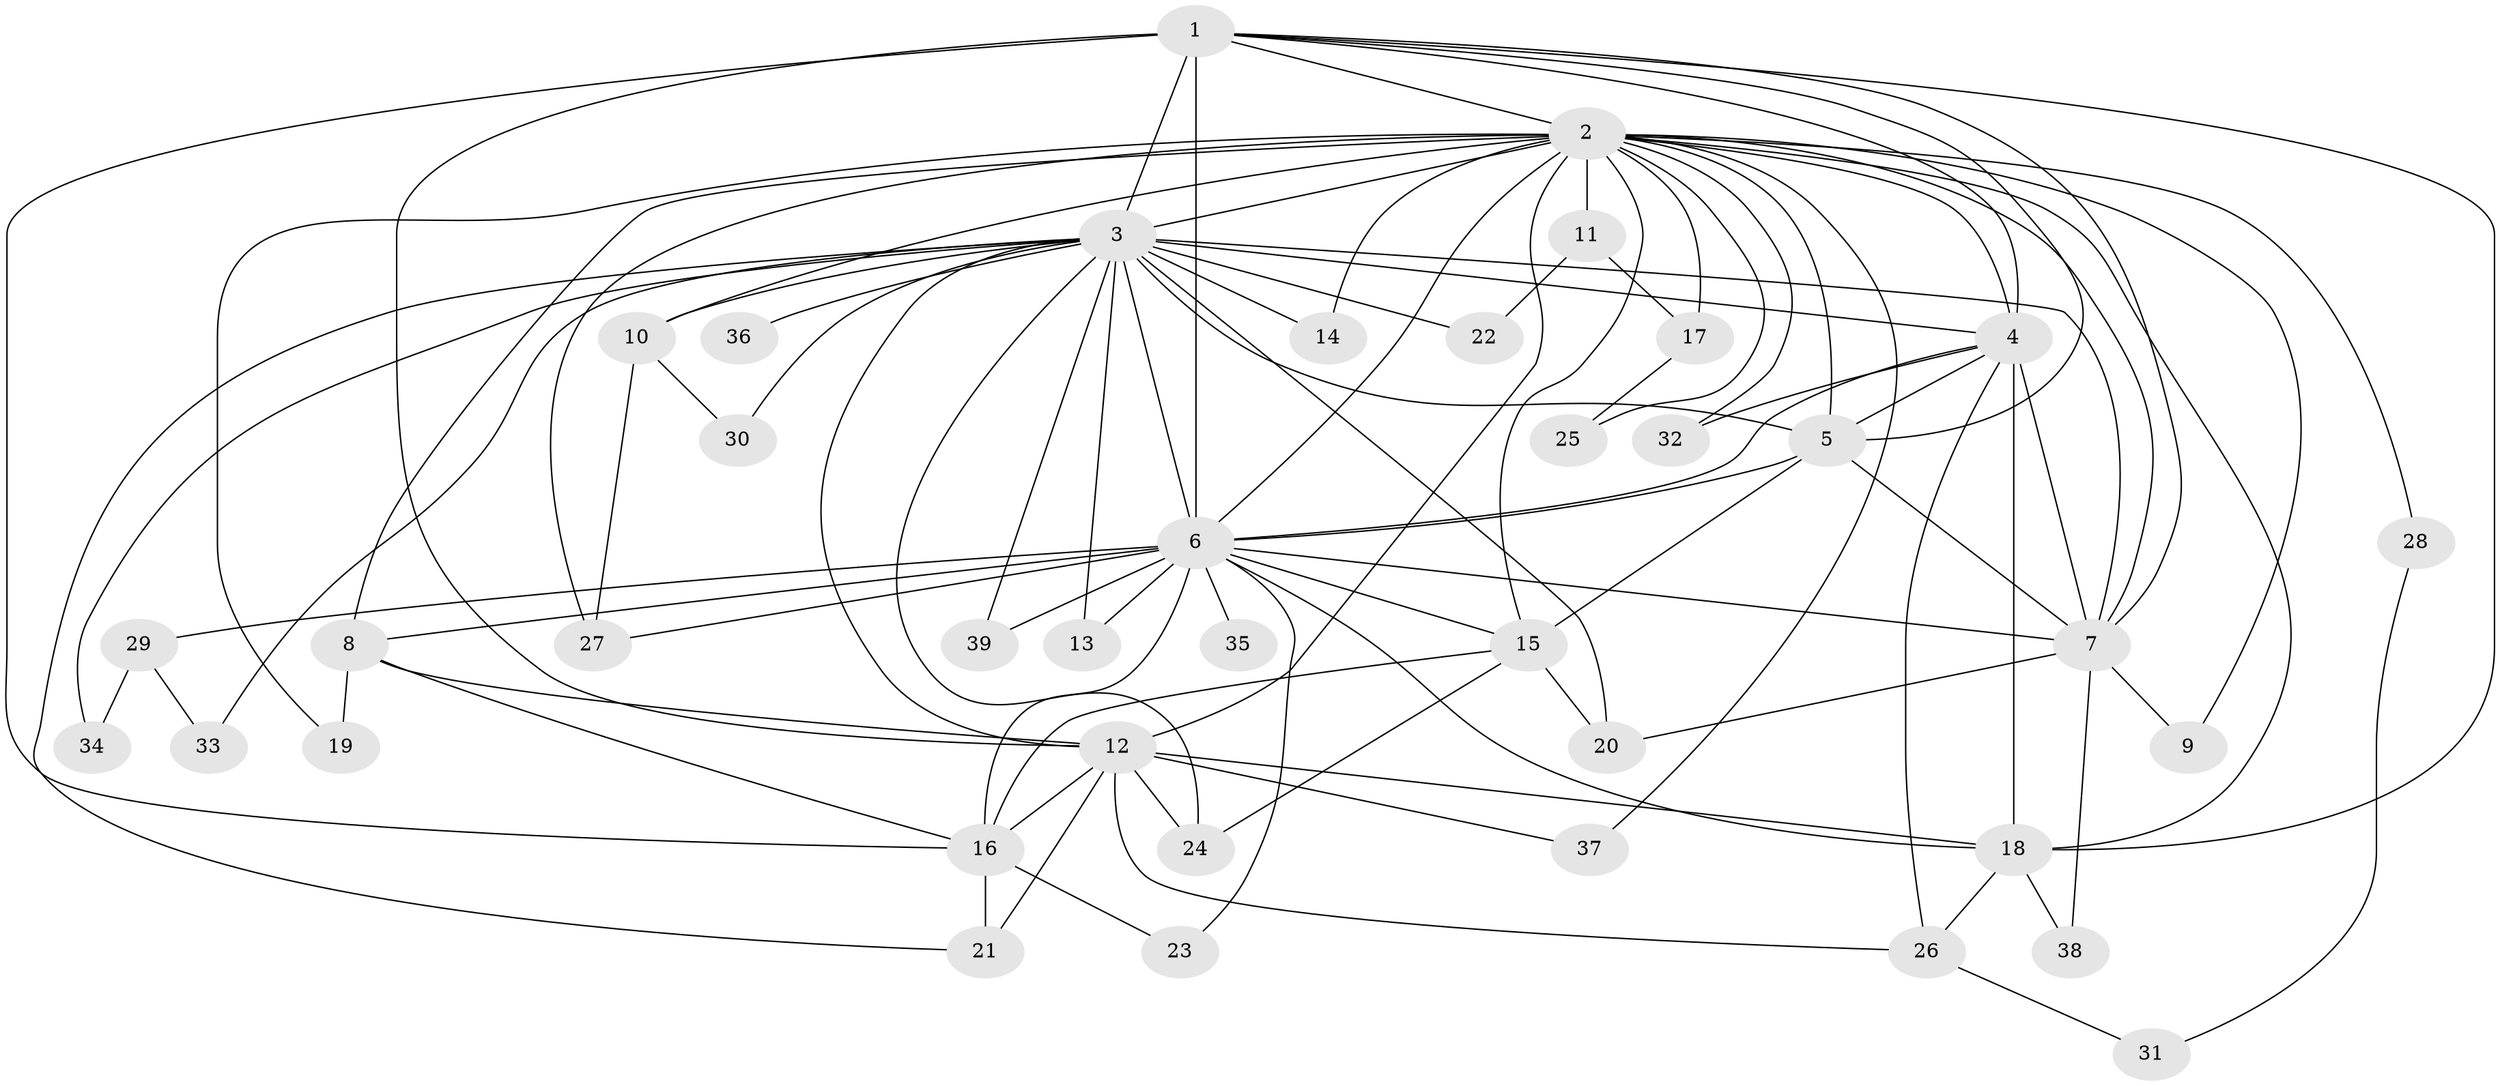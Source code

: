 // original degree distribution, {19: 0.012987012987012988, 22: 0.012987012987012988, 24: 0.012987012987012988, 21: 0.025974025974025976, 16: 0.012987012987012988, 27: 0.012987012987012988, 17: 0.012987012987012988, 13: 0.012987012987012988, 14: 0.012987012987012988, 5: 0.025974025974025976, 2: 0.6233766233766234, 4: 0.05194805194805195, 3: 0.15584415584415584, 6: 0.012987012987012988}
// Generated by graph-tools (version 1.1) at 2025/49/03/04/25 22:49:37]
// undirected, 39 vertices, 94 edges
graph export_dot {
  node [color=gray90,style=filled];
  1;
  2;
  3;
  4;
  5;
  6;
  7;
  8;
  9;
  10;
  11;
  12;
  13;
  14;
  15;
  16;
  17;
  18;
  19;
  20;
  21;
  22;
  23;
  24;
  25;
  26;
  27;
  28;
  29;
  30;
  31;
  32;
  33;
  34;
  35;
  36;
  37;
  38;
  39;
  1 -- 2 [weight=4.0];
  1 -- 3 [weight=3.0];
  1 -- 4 [weight=4.0];
  1 -- 5 [weight=2.0];
  1 -- 6 [weight=3.0];
  1 -- 7 [weight=2.0];
  1 -- 12 [weight=7.0];
  1 -- 16 [weight=4.0];
  1 -- 18 [weight=3.0];
  2 -- 3 [weight=2.0];
  2 -- 4 [weight=4.0];
  2 -- 5 [weight=2.0];
  2 -- 6 [weight=2.0];
  2 -- 7 [weight=2.0];
  2 -- 8 [weight=2.0];
  2 -- 9 [weight=1.0];
  2 -- 10 [weight=1.0];
  2 -- 11 [weight=1.0];
  2 -- 12 [weight=3.0];
  2 -- 14 [weight=1.0];
  2 -- 15 [weight=1.0];
  2 -- 17 [weight=1.0];
  2 -- 18 [weight=3.0];
  2 -- 19 [weight=1.0];
  2 -- 25 [weight=1.0];
  2 -- 27 [weight=2.0];
  2 -- 28 [weight=1.0];
  2 -- 32 [weight=1.0];
  2 -- 37 [weight=1.0];
  3 -- 4 [weight=2.0];
  3 -- 5 [weight=1.0];
  3 -- 6 [weight=1.0];
  3 -- 7 [weight=1.0];
  3 -- 10 [weight=1.0];
  3 -- 12 [weight=1.0];
  3 -- 13 [weight=1.0];
  3 -- 14 [weight=1.0];
  3 -- 20 [weight=1.0];
  3 -- 21 [weight=1.0];
  3 -- 22 [weight=1.0];
  3 -- 24 [weight=1.0];
  3 -- 30 [weight=1.0];
  3 -- 33 [weight=1.0];
  3 -- 34 [weight=1.0];
  3 -- 36 [weight=1.0];
  3 -- 39 [weight=1.0];
  4 -- 5 [weight=3.0];
  4 -- 6 [weight=2.0];
  4 -- 7 [weight=3.0];
  4 -- 18 [weight=11.0];
  4 -- 26 [weight=1.0];
  4 -- 32 [weight=1.0];
  5 -- 6 [weight=1.0];
  5 -- 7 [weight=1.0];
  5 -- 15 [weight=6.0];
  6 -- 7 [weight=1.0];
  6 -- 8 [weight=1.0];
  6 -- 13 [weight=2.0];
  6 -- 15 [weight=2.0];
  6 -- 16 [weight=3.0];
  6 -- 18 [weight=2.0];
  6 -- 23 [weight=1.0];
  6 -- 27 [weight=1.0];
  6 -- 29 [weight=1.0];
  6 -- 35 [weight=1.0];
  6 -- 39 [weight=1.0];
  7 -- 9 [weight=1.0];
  7 -- 20 [weight=1.0];
  7 -- 38 [weight=1.0];
  8 -- 12 [weight=1.0];
  8 -- 16 [weight=1.0];
  8 -- 19 [weight=1.0];
  10 -- 27 [weight=1.0];
  10 -- 30 [weight=1.0];
  11 -- 17 [weight=1.0];
  11 -- 22 [weight=1.0];
  12 -- 16 [weight=1.0];
  12 -- 18 [weight=1.0];
  12 -- 21 [weight=1.0];
  12 -- 24 [weight=1.0];
  12 -- 26 [weight=1.0];
  12 -- 37 [weight=1.0];
  15 -- 16 [weight=1.0];
  15 -- 20 [weight=1.0];
  15 -- 24 [weight=1.0];
  16 -- 21 [weight=1.0];
  16 -- 23 [weight=1.0];
  17 -- 25 [weight=1.0];
  18 -- 26 [weight=1.0];
  18 -- 38 [weight=1.0];
  26 -- 31 [weight=1.0];
  28 -- 31 [weight=1.0];
  29 -- 33 [weight=1.0];
  29 -- 34 [weight=1.0];
}
